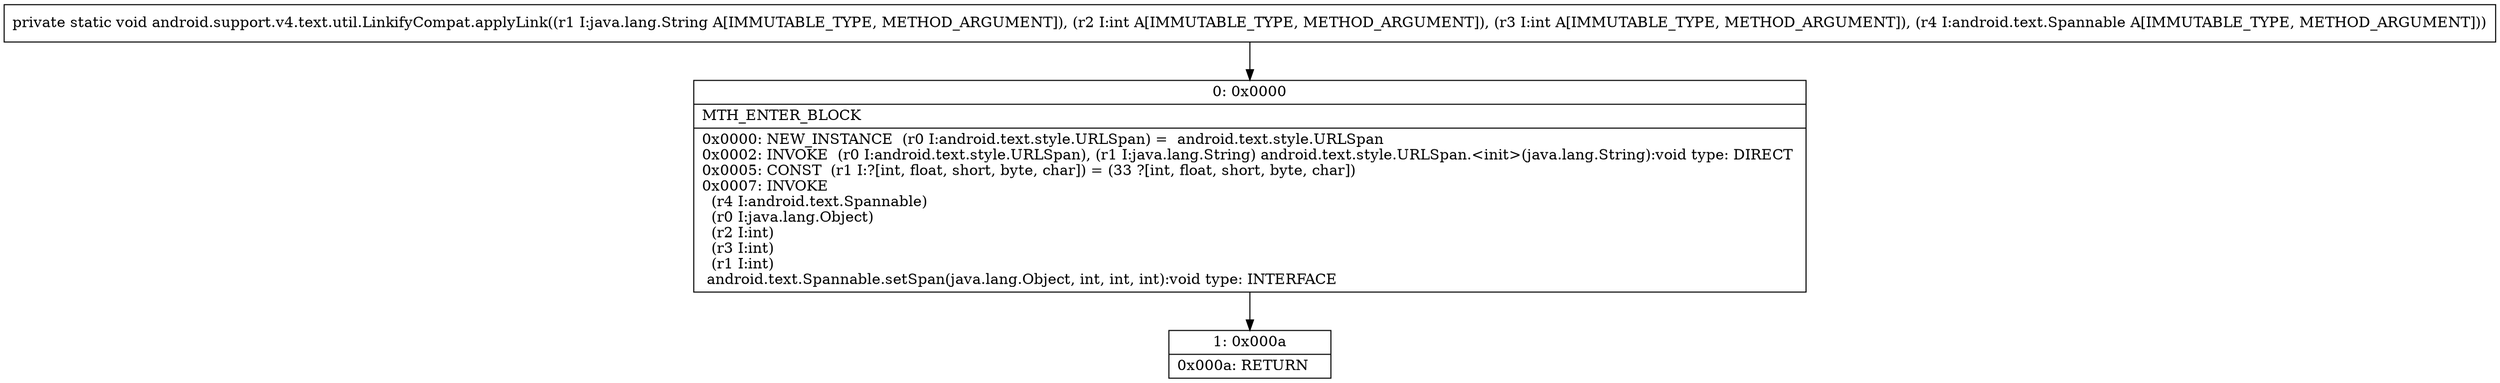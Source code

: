 digraph "CFG forandroid.support.v4.text.util.LinkifyCompat.applyLink(Ljava\/lang\/String;IILandroid\/text\/Spannable;)V" {
Node_0 [shape=record,label="{0\:\ 0x0000|MTH_ENTER_BLOCK\l|0x0000: NEW_INSTANCE  (r0 I:android.text.style.URLSpan) =  android.text.style.URLSpan \l0x0002: INVOKE  (r0 I:android.text.style.URLSpan), (r1 I:java.lang.String) android.text.style.URLSpan.\<init\>(java.lang.String):void type: DIRECT \l0x0005: CONST  (r1 I:?[int, float, short, byte, char]) = (33 ?[int, float, short, byte, char]) \l0x0007: INVOKE  \l  (r4 I:android.text.Spannable)\l  (r0 I:java.lang.Object)\l  (r2 I:int)\l  (r3 I:int)\l  (r1 I:int)\l android.text.Spannable.setSpan(java.lang.Object, int, int, int):void type: INTERFACE \l}"];
Node_1 [shape=record,label="{1\:\ 0x000a|0x000a: RETURN   \l}"];
MethodNode[shape=record,label="{private static void android.support.v4.text.util.LinkifyCompat.applyLink((r1 I:java.lang.String A[IMMUTABLE_TYPE, METHOD_ARGUMENT]), (r2 I:int A[IMMUTABLE_TYPE, METHOD_ARGUMENT]), (r3 I:int A[IMMUTABLE_TYPE, METHOD_ARGUMENT]), (r4 I:android.text.Spannable A[IMMUTABLE_TYPE, METHOD_ARGUMENT])) }"];
MethodNode -> Node_0;
Node_0 -> Node_1;
}

